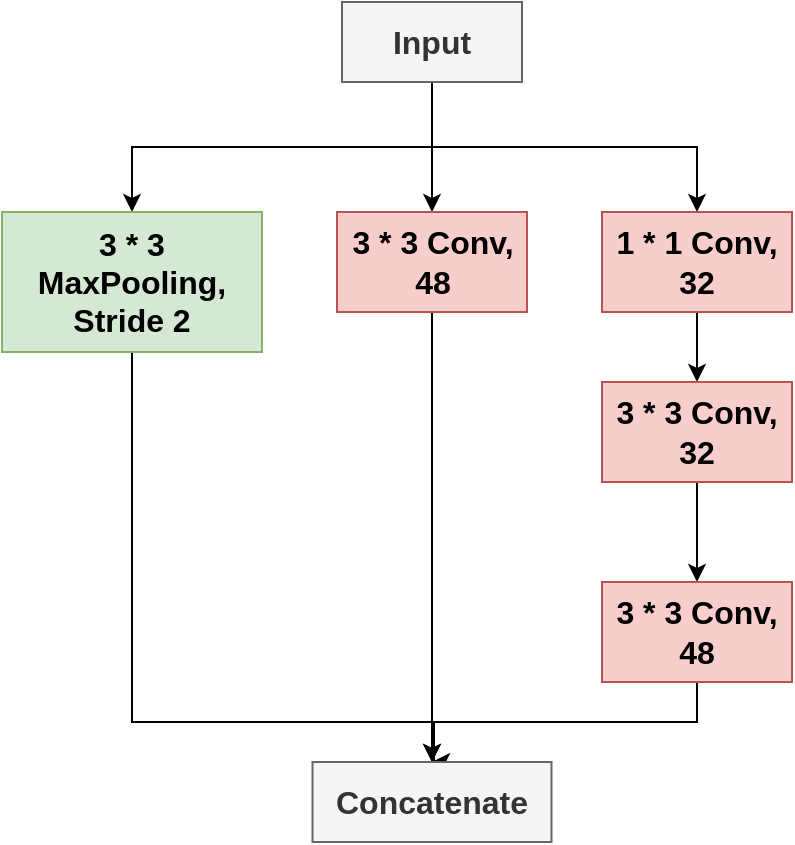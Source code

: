 <mxfile version="24.2.0" type="device">
  <diagram name="Page-1" id="NKpl67N1dhCzmagL3MU1">
    <mxGraphModel dx="2395" dy="710" grid="1" gridSize="10" guides="1" tooltips="1" connect="1" arrows="1" fold="1" page="1" pageScale="1" pageWidth="827" pageHeight="1169" math="0" shadow="0">
      <root>
        <mxCell id="0" />
        <mxCell id="1" parent="0" />
        <mxCell id="82HpFPczMDYcclJVfw-I-6" value="" style="edgeStyle=orthogonalEdgeStyle;rounded=0;orthogonalLoop=1;jettySize=auto;html=1;" edge="1" parent="1" source="82HpFPczMDYcclJVfw-I-3" target="82HpFPczMDYcclJVfw-I-5">
          <mxGeometry relative="1" as="geometry" />
        </mxCell>
        <mxCell id="82HpFPczMDYcclJVfw-I-7" style="edgeStyle=orthogonalEdgeStyle;rounded=0;orthogonalLoop=1;jettySize=auto;html=1;exitX=0.5;exitY=1;exitDx=0;exitDy=0;" edge="1" parent="1" source="82HpFPczMDYcclJVfw-I-3" target="82HpFPczMDYcclJVfw-I-4">
          <mxGeometry relative="1" as="geometry" />
        </mxCell>
        <mxCell id="82HpFPczMDYcclJVfw-I-9" style="edgeStyle=orthogonalEdgeStyle;rounded=0;orthogonalLoop=1;jettySize=auto;html=1;exitX=0.5;exitY=1;exitDx=0;exitDy=0;entryX=0.5;entryY=0;entryDx=0;entryDy=0;" edge="1" parent="1" source="82HpFPczMDYcclJVfw-I-3" target="82HpFPczMDYcclJVfw-I-8">
          <mxGeometry relative="1" as="geometry" />
        </mxCell>
        <mxCell id="82HpFPczMDYcclJVfw-I-3" value="&lt;b&gt;&lt;font style=&quot;font-size: 16px;&quot;&gt;Input&lt;/font&gt;&lt;/b&gt;" style="rounded=0;whiteSpace=wrap;html=1;fillColor=#f5f5f5;fontColor=#333333;strokeColor=#666666;" vertex="1" parent="1">
          <mxGeometry x="120" y="60" width="90" height="40" as="geometry" />
        </mxCell>
        <mxCell id="82HpFPczMDYcclJVfw-I-18" style="edgeStyle=orthogonalEdgeStyle;rounded=0;orthogonalLoop=1;jettySize=auto;html=1;exitX=0.5;exitY=1;exitDx=0;exitDy=0;entryX=0.5;entryY=0;entryDx=0;entryDy=0;" edge="1" parent="1" source="82HpFPczMDYcclJVfw-I-4" target="82HpFPczMDYcclJVfw-I-14">
          <mxGeometry relative="1" as="geometry">
            <Array as="points">
              <mxPoint x="15" y="420" />
              <mxPoint x="166" y="420" />
            </Array>
          </mxGeometry>
        </mxCell>
        <mxCell id="82HpFPczMDYcclJVfw-I-4" value="&lt;b&gt;&lt;font style=&quot;font-size: 16px;&quot;&gt;3 * 3&lt;/font&gt;&lt;/b&gt;&lt;div&gt;&lt;b&gt;&lt;font style=&quot;font-size: 16px;&quot;&gt;MaxPooling,&lt;/font&gt;&lt;/b&gt;&lt;/div&gt;&lt;div&gt;&lt;b&gt;&lt;font style=&quot;font-size: 16px;&quot;&gt;Stride 2&lt;/font&gt;&lt;/b&gt;&lt;/div&gt;" style="rounded=0;whiteSpace=wrap;html=1;fillColor=#d5e8d4;strokeColor=#82b366;" vertex="1" parent="1">
          <mxGeometry x="-50" y="165" width="130" height="70" as="geometry" />
        </mxCell>
        <mxCell id="82HpFPczMDYcclJVfw-I-16" style="edgeStyle=orthogonalEdgeStyle;rounded=0;orthogonalLoop=1;jettySize=auto;html=1;exitX=0.5;exitY=1;exitDx=0;exitDy=0;entryX=0.5;entryY=0;entryDx=0;entryDy=0;" edge="1" parent="1" source="82HpFPczMDYcclJVfw-I-5" target="82HpFPczMDYcclJVfw-I-14">
          <mxGeometry relative="1" as="geometry">
            <mxPoint x="110" y="390" as="targetPoint" />
          </mxGeometry>
        </mxCell>
        <mxCell id="82HpFPczMDYcclJVfw-I-5" value="&lt;span style=&quot;font-size: 16px;&quot;&gt;&lt;b&gt;3 * 3 Conv, 48&lt;/b&gt;&lt;/span&gt;" style="rounded=0;whiteSpace=wrap;html=1;fillColor=#f8cecc;strokeColor=#b85450;" vertex="1" parent="1">
          <mxGeometry x="117.5" y="165" width="95" height="50" as="geometry" />
        </mxCell>
        <mxCell id="82HpFPczMDYcclJVfw-I-11" value="" style="edgeStyle=orthogonalEdgeStyle;rounded=0;orthogonalLoop=1;jettySize=auto;html=1;" edge="1" parent="1" source="82HpFPczMDYcclJVfw-I-8" target="82HpFPczMDYcclJVfw-I-10">
          <mxGeometry relative="1" as="geometry" />
        </mxCell>
        <mxCell id="82HpFPczMDYcclJVfw-I-8" value="&lt;span style=&quot;font-size: 16px;&quot;&gt;&lt;b&gt;1 * 1 Conv, 32&lt;/b&gt;&lt;/span&gt;" style="rounded=0;whiteSpace=wrap;html=1;fillColor=#f8cecc;strokeColor=#b85450;" vertex="1" parent="1">
          <mxGeometry x="250" y="165" width="95" height="50" as="geometry" />
        </mxCell>
        <mxCell id="82HpFPczMDYcclJVfw-I-13" value="" style="edgeStyle=orthogonalEdgeStyle;rounded=0;orthogonalLoop=1;jettySize=auto;html=1;" edge="1" parent="1" source="82HpFPczMDYcclJVfw-I-10" target="82HpFPczMDYcclJVfw-I-12">
          <mxGeometry relative="1" as="geometry" />
        </mxCell>
        <mxCell id="82HpFPczMDYcclJVfw-I-10" value="&lt;span style=&quot;font-size: 16px;&quot;&gt;&lt;b&gt;3 * 3 Conv, 32&lt;/b&gt;&lt;/span&gt;" style="rounded=0;whiteSpace=wrap;html=1;fillColor=#f8cecc;strokeColor=#b85450;" vertex="1" parent="1">
          <mxGeometry x="250" y="250" width="95" height="50" as="geometry" />
        </mxCell>
        <mxCell id="82HpFPczMDYcclJVfw-I-19" style="edgeStyle=orthogonalEdgeStyle;rounded=0;orthogonalLoop=1;jettySize=auto;html=1;exitX=0.5;exitY=1;exitDx=0;exitDy=0;entryX=0.5;entryY=0;entryDx=0;entryDy=0;" edge="1" parent="1" source="82HpFPczMDYcclJVfw-I-12" target="82HpFPczMDYcclJVfw-I-14">
          <mxGeometry relative="1" as="geometry" />
        </mxCell>
        <mxCell id="82HpFPczMDYcclJVfw-I-12" value="&lt;span style=&quot;font-size: 16px;&quot;&gt;&lt;b&gt;3 * 3 Conv, 48&lt;/b&gt;&lt;/span&gt;" style="rounded=0;whiteSpace=wrap;html=1;fillColor=#f8cecc;strokeColor=#b85450;" vertex="1" parent="1">
          <mxGeometry x="250" y="350" width="95" height="50" as="geometry" />
        </mxCell>
        <mxCell id="82HpFPczMDYcclJVfw-I-14" value="&lt;b&gt;&lt;font style=&quot;font-size: 16px;&quot;&gt;Concatenate&lt;/font&gt;&lt;/b&gt;" style="rounded=0;whiteSpace=wrap;html=1;fillColor=#f5f5f5;fontColor=#333333;strokeColor=#666666;" vertex="1" parent="1">
          <mxGeometry x="105.25" y="440" width="119.5" height="40" as="geometry" />
        </mxCell>
      </root>
    </mxGraphModel>
  </diagram>
</mxfile>
